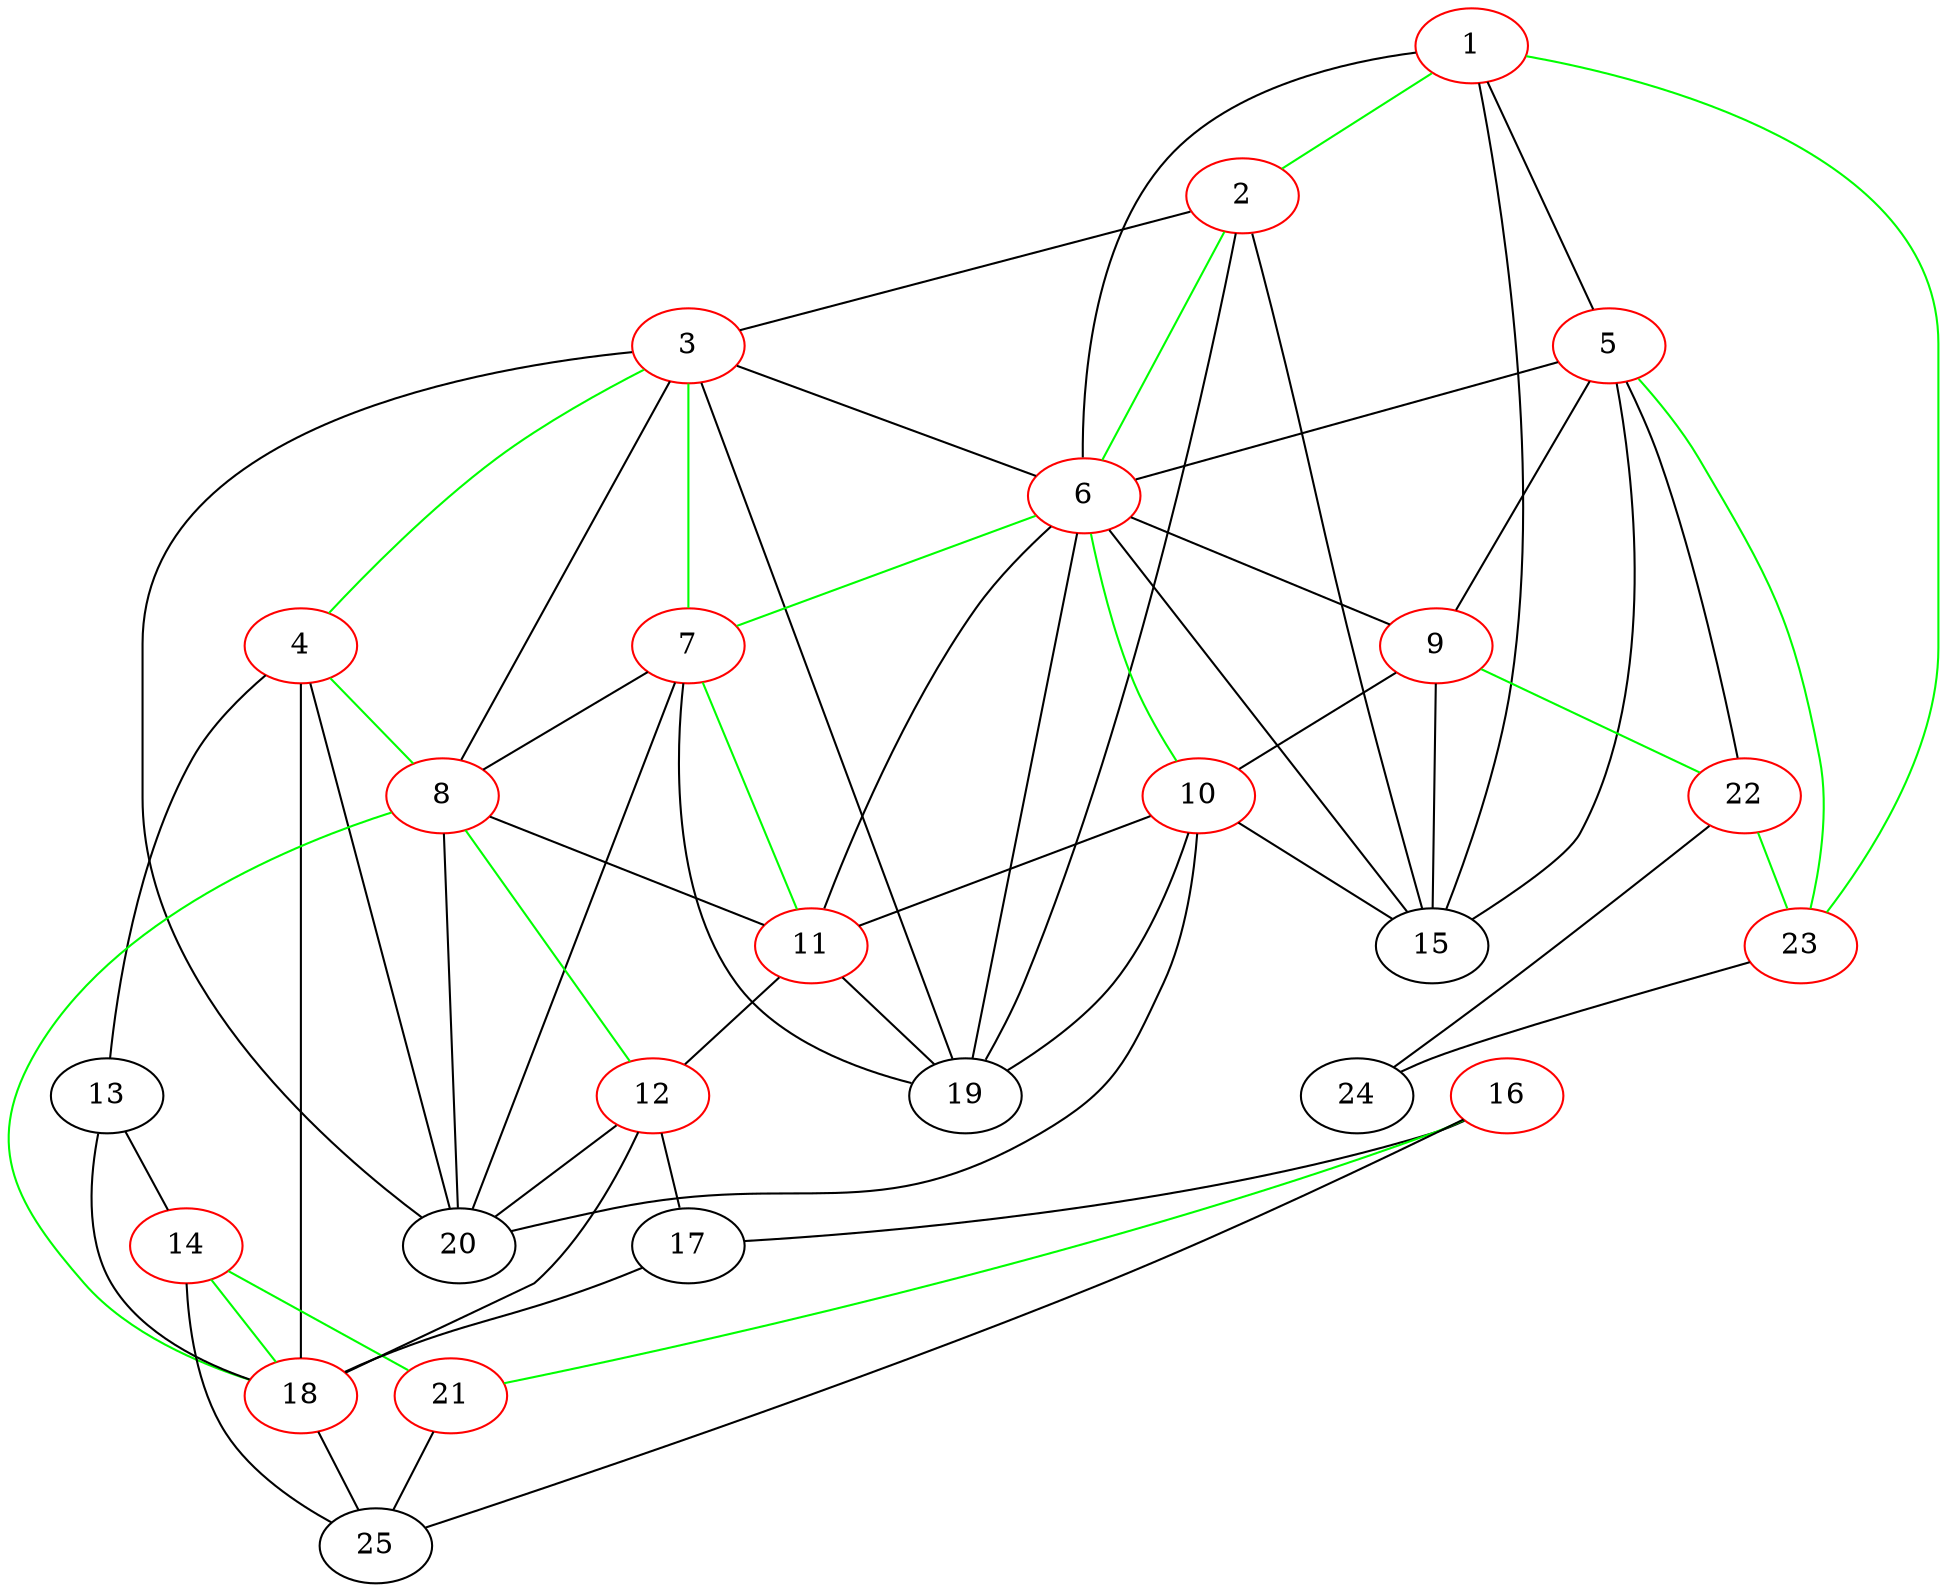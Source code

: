 strict graph G {
  1 [ color="red" ];
  2 [ color="red" ];
  3 [ color="red" ];
  4 [ color="red" ];
  5 [ color="red" ];
  6 [ color="red" ];
  7 [ color="red" ];
  8 [ color="red" ];
  9 [ color="red" ];
  10 [ color="red" ];
  11 [ color="red" ];
  12 [ color="red" ];
  13 [ color="blank" ];
  14 [ color="red" ];
  15 [ color="blank" ];
  16 [ color="red" ];
  17 [ color="blank" ];
  18 [ color="red" ];
  19 [ color="blank" ];
  20 [ color="blank" ];
  21 [ color="red" ];
  22 [ color="red" ];
  23 [ color="red" ];
  24 [ color="blank" ];
  25 [ color="blank" ];
  1 -- 2 [ color="green" ];
  1 -- 5 [ color="blank" ];
  1 -- 6 [ color="blank" ];
  1 -- 15 [ color="blank" ];
  1 -- 23 [ color="green" ];
  2 -- 3 [ color="blank" ];
  2 -- 6 [ color="green" ];
  2 -- 15 [ color="blank" ];
  2 -- 19 [ color="blank" ];
  3 -- 4 [ color="green" ];
  3 -- 6 [ color="blank" ];
  3 -- 7 [ color="green" ];
  3 -- 8 [ color="blank" ];
  3 -- 19 [ color="blank" ];
  3 -- 20 [ color="blank" ];
  4 -- 8 [ color="green" ];
  4 -- 13 [ color="blank" ];
  4 -- 18 [ color="blank" ];
  4 -- 20 [ color="blank" ];
  5 -- 6 [ color="blank" ];
  5 -- 9 [ color="blank" ];
  5 -- 15 [ color="blank" ];
  5 -- 22 [ color="blank" ];
  5 -- 23 [ color="green" ];
  6 -- 7 [ color="green" ];
  6 -- 9 [ color="blank" ];
  6 -- 10 [ color="green" ];
  6 -- 11 [ color="blank" ];
  6 -- 15 [ color="blank" ];
  6 -- 19 [ color="blank" ];
  7 -- 8 [ color="blank" ];
  7 -- 11 [ color="green" ];
  7 -- 19 [ color="blank" ];
  7 -- 20 [ color="blank" ];
  8 -- 11 [ color="blank" ];
  8 -- 12 [ color="green" ];
  8 -- 18 [ color="green" ];
  8 -- 20 [ color="blank" ];
  9 -- 10 [ color="blank" ];
  9 -- 15 [ color="blank" ];
  9 -- 22 [ color="green" ];
  10 -- 11 [ color="blank" ];
  10 -- 15 [ color="blank" ];
  10 -- 19 [ color="blank" ];
  10 -- 20 [ color="blank" ];
  11 -- 12 [ color="blank" ];
  11 -- 19 [ color="blank" ];
  12 -- 17 [ color="blank" ];
  12 -- 18 [ color="blank" ];
  12 -- 20 [ color="blank" ];
  13 -- 14 [ color="blank" ];
  13 -- 18 [ color="blank" ];
  14 -- 18 [ color="green" ];
  14 -- 21 [ color="green" ];
  14 -- 25 [ color="blank" ];
  16 -- 17 [ color="blank" ];
  16 -- 21 [ color="green" ];
  16 -- 25 [ color="blank" ];
  17 -- 18 [ color="blank" ];
  18 -- 25 [ color="blank" ];
  21 -- 25 [ color="blank" ];
  22 -- 23 [ color="green" ];
  22 -- 24 [ color="blank" ];
  23 -- 24 [ color="blank" ];
}
